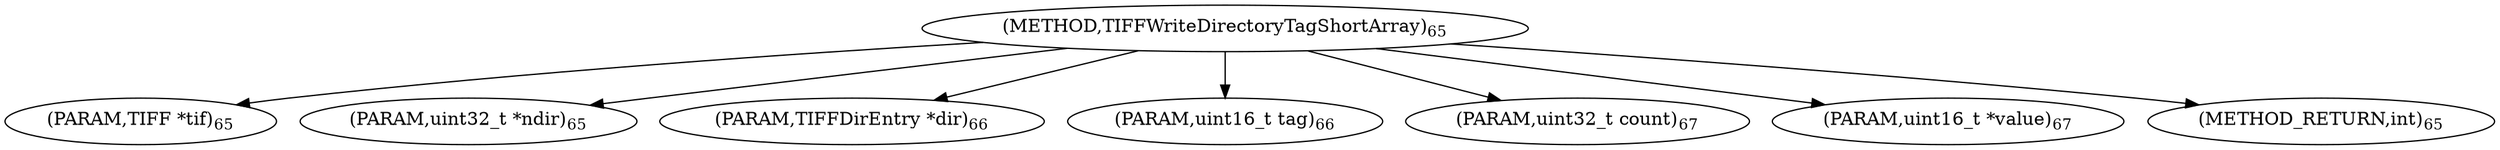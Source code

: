 digraph "TIFFWriteDirectoryTagShortArray" {  
"63990" [label = <(METHOD,TIFFWriteDirectoryTagShortArray)<SUB>65</SUB>> ]
"63991" [label = <(PARAM,TIFF *tif)<SUB>65</SUB>> ]
"63992" [label = <(PARAM,uint32_t *ndir)<SUB>65</SUB>> ]
"63993" [label = <(PARAM,TIFFDirEntry *dir)<SUB>66</SUB>> ]
"63994" [label = <(PARAM,uint16_t tag)<SUB>66</SUB>> ]
"63995" [label = <(PARAM,uint32_t count)<SUB>67</SUB>> ]
"63996" [label = <(PARAM,uint16_t *value)<SUB>67</SUB>> ]
"63997" [label = <(METHOD_RETURN,int)<SUB>65</SUB>> ]
  "63990" -> "63991" 
  "63990" -> "63992" 
  "63990" -> "63993" 
  "63990" -> "63994" 
  "63990" -> "63995" 
  "63990" -> "63996" 
  "63990" -> "63997" 
}
